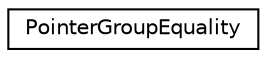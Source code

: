 digraph "Graphical Class Hierarchy"
{
 // INTERACTIVE_SVG=YES
 // LATEX_PDF_SIZE
  edge [fontname="Helvetica",fontsize="10",labelfontname="Helvetica",labelfontsize="10"];
  node [fontname="Helvetica",fontsize="10",shape=record];
  rankdir="LR";
  Node0 [label="PointerGroupEquality",height=0.2,width=0.4,color="black", fillcolor="white", style="filled",URL="$structPointerGroupEquality.html",tooltip=" "];
}

